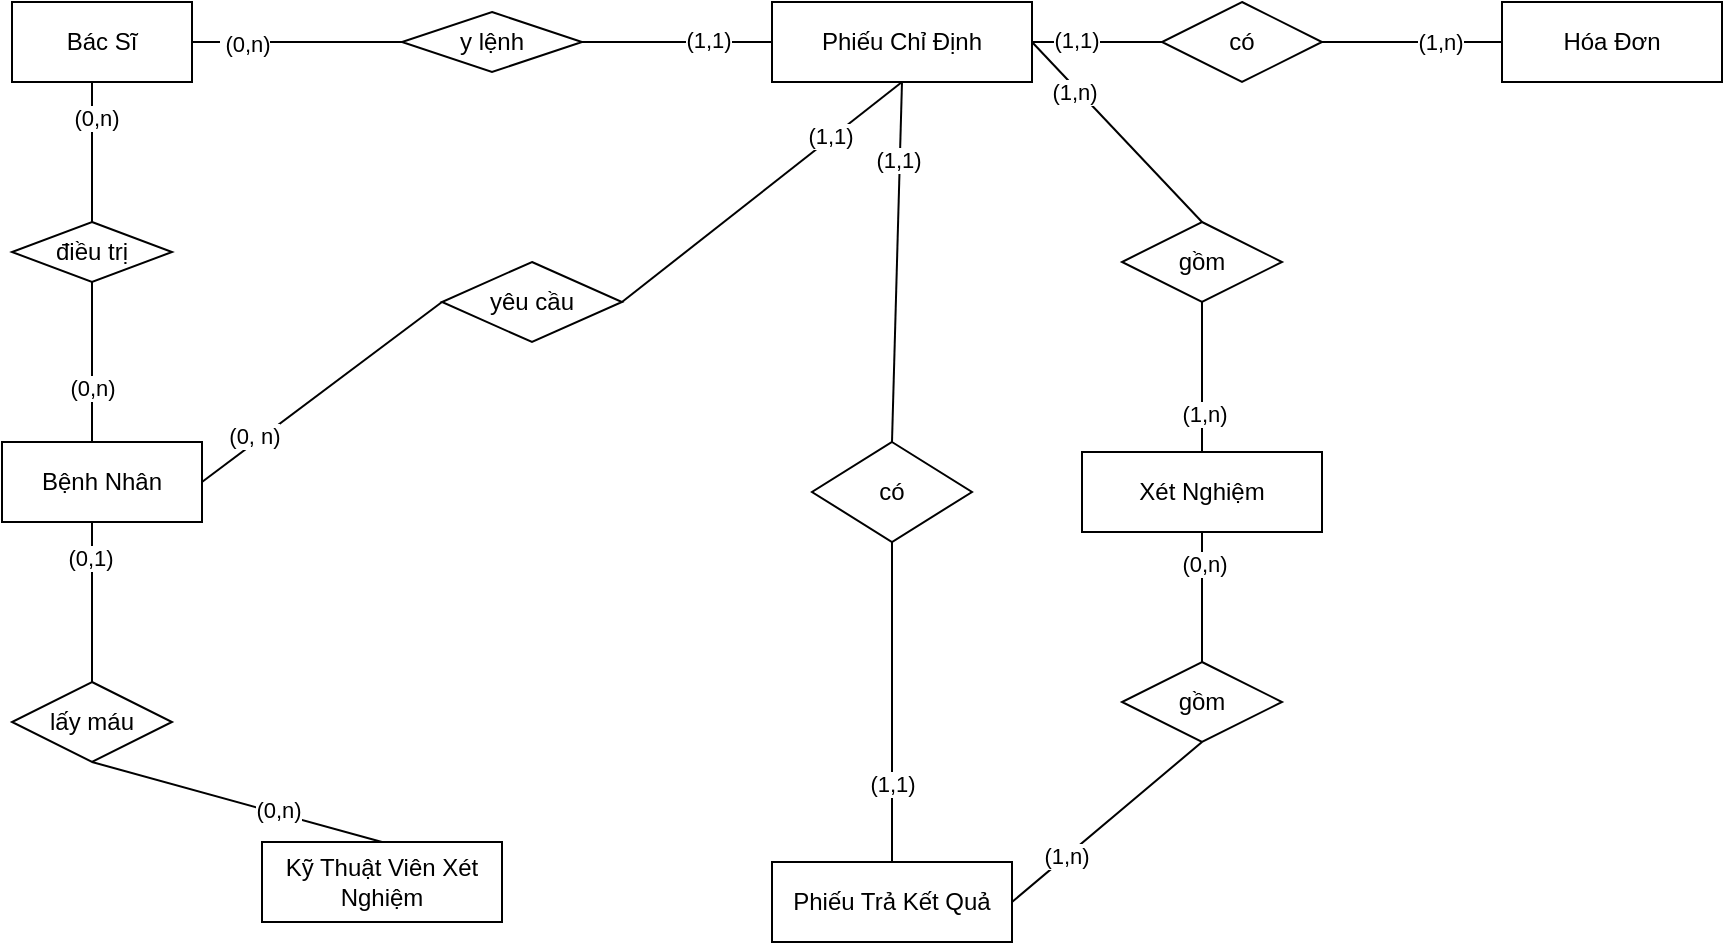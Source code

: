 <mxfile version="13.7.6" type="github"><diagram id="FQxEABIa96BNkZeglIZY" name="Page-1"><mxGraphModel dx="1024" dy="727" grid="1" gridSize="10" guides="1" tooltips="1" connect="1" arrows="1" fold="1" page="1" pageScale="1" pageWidth="850" pageHeight="1100" math="0" shadow="0"><root><mxCell id="0"/><mxCell id="1" parent="0"/><mxCell id="qRiy2SL8bwRxIx0PPwnZ-1" value="Bác Sĩ" style="rounded=0;whiteSpace=wrap;html=1;" vertex="1" parent="1"><mxGeometry x="25" y="60" width="90" height="40" as="geometry"/></mxCell><mxCell id="qRiy2SL8bwRxIx0PPwnZ-2" value="Bệnh Nhân" style="rounded=0;whiteSpace=wrap;html=1;" vertex="1" parent="1"><mxGeometry x="20" y="280" width="100" height="40" as="geometry"/></mxCell><mxCell id="qRiy2SL8bwRxIx0PPwnZ-3" value="Xét Nghiệm" style="rounded=0;whiteSpace=wrap;html=1;" vertex="1" parent="1"><mxGeometry x="560" y="285" width="120" height="40" as="geometry"/></mxCell><mxCell id="qRiy2SL8bwRxIx0PPwnZ-5" value="Phiếu Chỉ Định" style="rounded=0;whiteSpace=wrap;html=1;" vertex="1" parent="1"><mxGeometry x="405" y="60" width="130" height="40" as="geometry"/></mxCell><mxCell id="qRiy2SL8bwRxIx0PPwnZ-6" value="Phiếu Trả Kết Quả" style="rounded=0;whiteSpace=wrap;html=1;" vertex="1" parent="1"><mxGeometry x="405" y="490" width="120" height="40" as="geometry"/></mxCell><mxCell id="qRiy2SL8bwRxIx0PPwnZ-7" value="Kỹ Thuật Viên Xét Nghiệm" style="rounded=0;whiteSpace=wrap;html=1;" vertex="1" parent="1"><mxGeometry x="150" y="480" width="120" height="40" as="geometry"/></mxCell><mxCell id="qRiy2SL8bwRxIx0PPwnZ-8" value="y lệnh" style="rhombus;whiteSpace=wrap;html=1;" vertex="1" parent="1"><mxGeometry x="220" y="65" width="90" height="30" as="geometry"/></mxCell><mxCell id="qRiy2SL8bwRxIx0PPwnZ-10" value="yêu cầu" style="rhombus;whiteSpace=wrap;html=1;" vertex="1" parent="1"><mxGeometry x="240" y="190" width="90" height="40" as="geometry"/></mxCell><mxCell id="qRiy2SL8bwRxIx0PPwnZ-23" style="edgeStyle=none;rounded=0;orthogonalLoop=1;jettySize=auto;html=1;exitX=0.5;exitY=1;exitDx=0;exitDy=0;" edge="1" parent="1" source="qRiy2SL8bwRxIx0PPwnZ-5" target="qRiy2SL8bwRxIx0PPwnZ-5"><mxGeometry relative="1" as="geometry"/></mxCell><mxCell id="qRiy2SL8bwRxIx0PPwnZ-24" value="" style="endArrow=none;html=1;entryX=1;entryY=0.5;entryDx=0;entryDy=0;exitX=0.5;exitY=1;exitDx=0;exitDy=0;" edge="1" parent="1" source="qRiy2SL8bwRxIx0PPwnZ-5" target="qRiy2SL8bwRxIx0PPwnZ-10"><mxGeometry width="50" height="50" relative="1" as="geometry"><mxPoint x="460" y="105" as="sourcePoint"/><mxPoint x="360" y="220" as="targetPoint"/><Array as="points"/></mxGeometry></mxCell><mxCell id="qRiy2SL8bwRxIx0PPwnZ-52" value="(1,1)" style="edgeLabel;html=1;align=center;verticalAlign=middle;resizable=0;points=[];" vertex="1" connectable="0" parent="qRiy2SL8bwRxIx0PPwnZ-24"><mxGeometry x="-0.496" y="-1" relative="1" as="geometry"><mxPoint as="offset"/></mxGeometry></mxCell><mxCell id="qRiy2SL8bwRxIx0PPwnZ-25" value="" style="endArrow=none;html=1;entryX=0;entryY=0.5;entryDx=0;entryDy=0;exitX=1;exitY=0.5;exitDx=0;exitDy=0;" edge="1" parent="1" source="qRiy2SL8bwRxIx0PPwnZ-2" target="qRiy2SL8bwRxIx0PPwnZ-10"><mxGeometry width="50" height="50" relative="1" as="geometry"><mxPoint x="310" y="270" as="sourcePoint"/><mxPoint x="360" y="220" as="targetPoint"/></mxGeometry></mxCell><mxCell id="qRiy2SL8bwRxIx0PPwnZ-53" value="(0, n)" style="edgeLabel;html=1;align=center;verticalAlign=middle;resizable=0;points=[];" vertex="1" connectable="0" parent="qRiy2SL8bwRxIx0PPwnZ-25"><mxGeometry x="-0.538" y="3" relative="1" as="geometry"><mxPoint as="offset"/></mxGeometry></mxCell><mxCell id="qRiy2SL8bwRxIx0PPwnZ-26" value="" style="endArrow=none;html=1;exitX=1;exitY=0.5;exitDx=0;exitDy=0;entryX=0;entryY=0.5;entryDx=0;entryDy=0;" edge="1" parent="1" source="qRiy2SL8bwRxIx0PPwnZ-8" target="qRiy2SL8bwRxIx0PPwnZ-5"><mxGeometry width="50" height="50" relative="1" as="geometry"><mxPoint x="310" y="270" as="sourcePoint"/><mxPoint x="294" y="283" as="targetPoint"/></mxGeometry></mxCell><mxCell id="qRiy2SL8bwRxIx0PPwnZ-51" value="(1,1)" style="edgeLabel;html=1;align=center;verticalAlign=middle;resizable=0;points=[];" vertex="1" connectable="0" parent="qRiy2SL8bwRxIx0PPwnZ-26"><mxGeometry x="0.322" y="1" relative="1" as="geometry"><mxPoint as="offset"/></mxGeometry></mxCell><mxCell id="qRiy2SL8bwRxIx0PPwnZ-27" value="" style="endArrow=none;html=1;exitX=1;exitY=0.5;exitDx=0;exitDy=0;entryX=0;entryY=0.5;entryDx=0;entryDy=0;" edge="1" parent="1" source="qRiy2SL8bwRxIx0PPwnZ-1" target="qRiy2SL8bwRxIx0PPwnZ-8"><mxGeometry width="50" height="50" relative="1" as="geometry"><mxPoint x="310" y="270" as="sourcePoint"/><mxPoint x="360" y="220" as="targetPoint"/></mxGeometry></mxCell><mxCell id="qRiy2SL8bwRxIx0PPwnZ-50" value="&amp;nbsp;(0,n)" style="edgeLabel;html=1;align=center;verticalAlign=middle;resizable=0;points=[];" vertex="1" connectable="0" parent="qRiy2SL8bwRxIx0PPwnZ-27"><mxGeometry x="-0.516" y="-1" relative="1" as="geometry"><mxPoint as="offset"/></mxGeometry></mxCell><mxCell id="qRiy2SL8bwRxIx0PPwnZ-28" value="điều trị" style="rhombus;whiteSpace=wrap;html=1;" vertex="1" parent="1"><mxGeometry x="25" y="170" width="80" height="30" as="geometry"/></mxCell><mxCell id="qRiy2SL8bwRxIx0PPwnZ-30" value="" style="endArrow=none;html=1;entryX=0.5;entryY=1;entryDx=0;entryDy=0;" edge="1" parent="1" target="qRiy2SL8bwRxIx0PPwnZ-28"><mxGeometry width="50" height="50" relative="1" as="geometry"><mxPoint x="65" y="280" as="sourcePoint"/><mxPoint x="360" y="220" as="targetPoint"/></mxGeometry></mxCell><mxCell id="qRiy2SL8bwRxIx0PPwnZ-55" value="(0,n)" style="edgeLabel;html=1;align=center;verticalAlign=middle;resizable=0;points=[];" vertex="1" connectable="0" parent="qRiy2SL8bwRxIx0PPwnZ-30"><mxGeometry x="-0.315" relative="1" as="geometry"><mxPoint as="offset"/></mxGeometry></mxCell><mxCell id="qRiy2SL8bwRxIx0PPwnZ-31" value="" style="endArrow=none;html=1;entryX=0.5;entryY=0;entryDx=0;entryDy=0;" edge="1" parent="1" target="qRiy2SL8bwRxIx0PPwnZ-28"><mxGeometry width="50" height="50" relative="1" as="geometry"><mxPoint x="65" y="100" as="sourcePoint"/><mxPoint x="360" y="220" as="targetPoint"/></mxGeometry></mxCell><mxCell id="qRiy2SL8bwRxIx0PPwnZ-54" value="(0,n)" style="edgeLabel;html=1;align=center;verticalAlign=middle;resizable=0;points=[];" vertex="1" connectable="0" parent="qRiy2SL8bwRxIx0PPwnZ-31"><mxGeometry x="-0.497" y="2" relative="1" as="geometry"><mxPoint as="offset"/></mxGeometry></mxCell><mxCell id="qRiy2SL8bwRxIx0PPwnZ-35" value="gồm" style="rhombus;whiteSpace=wrap;html=1;" vertex="1" parent="1"><mxGeometry x="580" y="170" width="80" height="40" as="geometry"/></mxCell><mxCell id="qRiy2SL8bwRxIx0PPwnZ-36" value="" style="endArrow=none;html=1;entryX=1;entryY=0.5;entryDx=0;entryDy=0;exitX=0.5;exitY=0;exitDx=0;exitDy=0;" edge="1" parent="1" source="qRiy2SL8bwRxIx0PPwnZ-35" target="qRiy2SL8bwRxIx0PPwnZ-5"><mxGeometry width="50" height="50" relative="1" as="geometry"><mxPoint x="340" y="270" as="sourcePoint"/><mxPoint x="390" y="220" as="targetPoint"/></mxGeometry></mxCell><mxCell id="qRiy2SL8bwRxIx0PPwnZ-67" value="(1,n)" style="edgeLabel;html=1;align=center;verticalAlign=middle;resizable=0;points=[];" vertex="1" connectable="0" parent="qRiy2SL8bwRxIx0PPwnZ-36"><mxGeometry x="0.482" y="2" relative="1" as="geometry"><mxPoint as="offset"/></mxGeometry></mxCell><mxCell id="qRiy2SL8bwRxIx0PPwnZ-37" value="" style="endArrow=none;html=1;entryX=0.5;entryY=1;entryDx=0;entryDy=0;exitX=0.5;exitY=0;exitDx=0;exitDy=0;" edge="1" parent="1" source="qRiy2SL8bwRxIx0PPwnZ-3" target="qRiy2SL8bwRxIx0PPwnZ-35"><mxGeometry width="50" height="50" relative="1" as="geometry"><mxPoint x="340" y="270" as="sourcePoint"/><mxPoint x="390" y="220" as="targetPoint"/></mxGeometry></mxCell><mxCell id="qRiy2SL8bwRxIx0PPwnZ-68" value="(1,n)" style="edgeLabel;html=1;align=center;verticalAlign=middle;resizable=0;points=[];" vertex="1" connectable="0" parent="qRiy2SL8bwRxIx0PPwnZ-37"><mxGeometry x="-0.483" y="-1" relative="1" as="geometry"><mxPoint as="offset"/></mxGeometry></mxCell><mxCell id="qRiy2SL8bwRxIx0PPwnZ-38" value="có" style="rhombus;whiteSpace=wrap;html=1;" vertex="1" parent="1"><mxGeometry x="425" y="280" width="80" height="50" as="geometry"/></mxCell><mxCell id="qRiy2SL8bwRxIx0PPwnZ-39" value="" style="endArrow=none;html=1;entryX=0.5;entryY=1;entryDx=0;entryDy=0;exitX=0.5;exitY=0;exitDx=0;exitDy=0;" edge="1" parent="1" source="qRiy2SL8bwRxIx0PPwnZ-38" target="qRiy2SL8bwRxIx0PPwnZ-5"><mxGeometry width="50" height="50" relative="1" as="geometry"><mxPoint x="340" y="270" as="sourcePoint"/><mxPoint x="390" y="220" as="targetPoint"/></mxGeometry></mxCell><mxCell id="qRiy2SL8bwRxIx0PPwnZ-58" value="(1,1)" style="edgeLabel;html=1;align=center;verticalAlign=middle;resizable=0;points=[];" vertex="1" connectable="0" parent="qRiy2SL8bwRxIx0PPwnZ-39"><mxGeometry x="0.571" y="1" relative="1" as="geometry"><mxPoint as="offset"/></mxGeometry></mxCell><mxCell id="qRiy2SL8bwRxIx0PPwnZ-41" value="" style="endArrow=none;html=1;entryX=0.5;entryY=1;entryDx=0;entryDy=0;" edge="1" parent="1" source="qRiy2SL8bwRxIx0PPwnZ-6" target="qRiy2SL8bwRxIx0PPwnZ-38"><mxGeometry width="50" height="50" relative="1" as="geometry"><mxPoint x="340" y="270" as="sourcePoint"/><mxPoint x="390" y="220" as="targetPoint"/></mxGeometry></mxCell><mxCell id="qRiy2SL8bwRxIx0PPwnZ-59" value="(1,1)" style="edgeLabel;html=1;align=center;verticalAlign=middle;resizable=0;points=[];" vertex="1" connectable="0" parent="qRiy2SL8bwRxIx0PPwnZ-41"><mxGeometry x="-0.507" relative="1" as="geometry"><mxPoint as="offset"/></mxGeometry></mxCell><mxCell id="qRiy2SL8bwRxIx0PPwnZ-42" value="gồm" style="rhombus;whiteSpace=wrap;html=1;" vertex="1" parent="1"><mxGeometry x="580" y="390" width="80" height="40" as="geometry"/></mxCell><mxCell id="qRiy2SL8bwRxIx0PPwnZ-43" value="" style="endArrow=none;html=1;exitX=0.5;exitY=0;exitDx=0;exitDy=0;entryX=0.5;entryY=1;entryDx=0;entryDy=0;" edge="1" parent="1" source="qRiy2SL8bwRxIx0PPwnZ-42" target="qRiy2SL8bwRxIx0PPwnZ-3"><mxGeometry width="50" height="50" relative="1" as="geometry"><mxPoint x="340" y="270" as="sourcePoint"/><mxPoint x="609" y="313" as="targetPoint"/></mxGeometry></mxCell><mxCell id="qRiy2SL8bwRxIx0PPwnZ-69" value="(0,n)" style="edgeLabel;html=1;align=center;verticalAlign=middle;resizable=0;points=[];" vertex="1" connectable="0" parent="qRiy2SL8bwRxIx0PPwnZ-43"><mxGeometry x="0.52" y="-1" relative="1" as="geometry"><mxPoint as="offset"/></mxGeometry></mxCell><mxCell id="qRiy2SL8bwRxIx0PPwnZ-44" style="edgeStyle=none;rounded=0;orthogonalLoop=1;jettySize=auto;html=1;exitX=1;exitY=1;exitDx=0;exitDy=0;" edge="1" parent="1" source="qRiy2SL8bwRxIx0PPwnZ-42" target="qRiy2SL8bwRxIx0PPwnZ-42"><mxGeometry relative="1" as="geometry"/></mxCell><mxCell id="qRiy2SL8bwRxIx0PPwnZ-45" value="" style="endArrow=none;html=1;entryX=0.5;entryY=1;entryDx=0;entryDy=0;exitX=1;exitY=0.5;exitDx=0;exitDy=0;" edge="1" parent="1" source="qRiy2SL8bwRxIx0PPwnZ-6" target="qRiy2SL8bwRxIx0PPwnZ-42"><mxGeometry width="50" height="50" relative="1" as="geometry"><mxPoint x="340" y="270" as="sourcePoint"/><mxPoint x="390" y="220" as="targetPoint"/></mxGeometry></mxCell><mxCell id="qRiy2SL8bwRxIx0PPwnZ-70" value="(1,n)" style="edgeLabel;html=1;align=center;verticalAlign=middle;resizable=0;points=[];" vertex="1" connectable="0" parent="qRiy2SL8bwRxIx0PPwnZ-45"><mxGeometry x="-0.43" y="1" relative="1" as="geometry"><mxPoint as="offset"/></mxGeometry></mxCell><mxCell id="qRiy2SL8bwRxIx0PPwnZ-46" value="lấy máu" style="rhombus;whiteSpace=wrap;html=1;" vertex="1" parent="1"><mxGeometry x="25" y="400" width="80" height="40" as="geometry"/></mxCell><mxCell id="qRiy2SL8bwRxIx0PPwnZ-47" value="" style="endArrow=none;html=1;entryX=0.5;entryY=0;entryDx=0;entryDy=0;" edge="1" parent="1" target="qRiy2SL8bwRxIx0PPwnZ-46"><mxGeometry width="50" height="50" relative="1" as="geometry"><mxPoint x="65" y="320" as="sourcePoint"/><mxPoint x="390" y="220" as="targetPoint"/></mxGeometry></mxCell><mxCell id="qRiy2SL8bwRxIx0PPwnZ-56" value="(0,1)" style="edgeLabel;html=1;align=center;verticalAlign=middle;resizable=0;points=[];" vertex="1" connectable="0" parent="qRiy2SL8bwRxIx0PPwnZ-47"><mxGeometry x="-0.56" y="-1" relative="1" as="geometry"><mxPoint as="offset"/></mxGeometry></mxCell><mxCell id="qRiy2SL8bwRxIx0PPwnZ-48" value="" style="endArrow=none;html=1;exitX=0.5;exitY=1;exitDx=0;exitDy=0;entryX=0.5;entryY=0;entryDx=0;entryDy=0;" edge="1" parent="1" source="qRiy2SL8bwRxIx0PPwnZ-46" target="qRiy2SL8bwRxIx0PPwnZ-7"><mxGeometry width="50" height="50" relative="1" as="geometry"><mxPoint x="340" y="270" as="sourcePoint"/><mxPoint x="390" y="220" as="targetPoint"/></mxGeometry></mxCell><mxCell id="qRiy2SL8bwRxIx0PPwnZ-57" value="(0,n)" style="edgeLabel;html=1;align=center;verticalAlign=middle;resizable=0;points=[];" vertex="1" connectable="0" parent="qRiy2SL8bwRxIx0PPwnZ-48"><mxGeometry x="0.273" y="2" relative="1" as="geometry"><mxPoint as="offset"/></mxGeometry></mxCell><mxCell id="qRiy2SL8bwRxIx0PPwnZ-60" value="Hóa Đơn" style="rounded=0;whiteSpace=wrap;html=1;" vertex="1" parent="1"><mxGeometry x="770" y="60" width="110" height="40" as="geometry"/></mxCell><mxCell id="qRiy2SL8bwRxIx0PPwnZ-61" value="có" style="rhombus;whiteSpace=wrap;html=1;" vertex="1" parent="1"><mxGeometry x="600" y="60" width="80" height="40" as="geometry"/></mxCell><mxCell id="qRiy2SL8bwRxIx0PPwnZ-62" value="" style="endArrow=none;html=1;exitX=1;exitY=0.5;exitDx=0;exitDy=0;entryX=0;entryY=0.5;entryDx=0;entryDy=0;" edge="1" parent="1" source="qRiy2SL8bwRxIx0PPwnZ-5" target="qRiy2SL8bwRxIx0PPwnZ-61"><mxGeometry width="50" height="50" relative="1" as="geometry"><mxPoint x="570" y="70" as="sourcePoint"/><mxPoint x="620" y="20" as="targetPoint"/></mxGeometry></mxCell><mxCell id="qRiy2SL8bwRxIx0PPwnZ-64" value="(1,1)" style="edgeLabel;html=1;align=center;verticalAlign=middle;resizable=0;points=[];" vertex="1" connectable="0" parent="qRiy2SL8bwRxIx0PPwnZ-62"><mxGeometry x="-0.335" y="1" relative="1" as="geometry"><mxPoint as="offset"/></mxGeometry></mxCell><mxCell id="qRiy2SL8bwRxIx0PPwnZ-63" value="" style="endArrow=none;html=1;entryX=0;entryY=0.5;entryDx=0;entryDy=0;exitX=1;exitY=0.5;exitDx=0;exitDy=0;" edge="1" parent="1" source="qRiy2SL8bwRxIx0PPwnZ-61" target="qRiy2SL8bwRxIx0PPwnZ-60"><mxGeometry width="50" height="50" relative="1" as="geometry"><mxPoint x="570" y="70" as="sourcePoint"/><mxPoint x="620" y="20" as="targetPoint"/></mxGeometry></mxCell><mxCell id="qRiy2SL8bwRxIx0PPwnZ-66" value="(1,n)" style="edgeLabel;html=1;align=center;verticalAlign=middle;resizable=0;points=[];" vertex="1" connectable="0" parent="qRiy2SL8bwRxIx0PPwnZ-63"><mxGeometry x="0.316" relative="1" as="geometry"><mxPoint as="offset"/></mxGeometry></mxCell></root></mxGraphModel></diagram></mxfile>